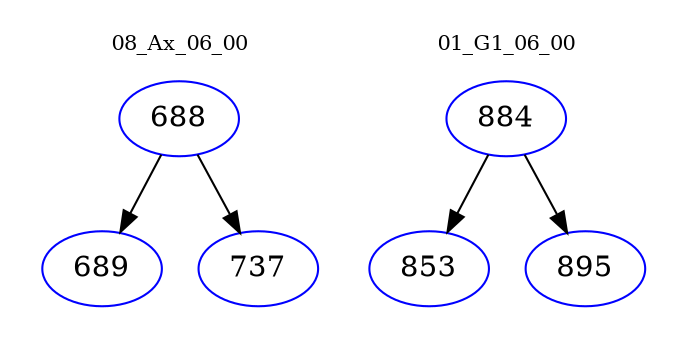 digraph{
subgraph cluster_0 {
color = white
label = "08_Ax_06_00";
fontsize=10;
T0_688 [label="688", color="blue"]
T0_688 -> T0_689 [color="black"]
T0_689 [label="689", color="blue"]
T0_688 -> T0_737 [color="black"]
T0_737 [label="737", color="blue"]
}
subgraph cluster_1 {
color = white
label = "01_G1_06_00";
fontsize=10;
T1_884 [label="884", color="blue"]
T1_884 -> T1_853 [color="black"]
T1_853 [label="853", color="blue"]
T1_884 -> T1_895 [color="black"]
T1_895 [label="895", color="blue"]
}
}
